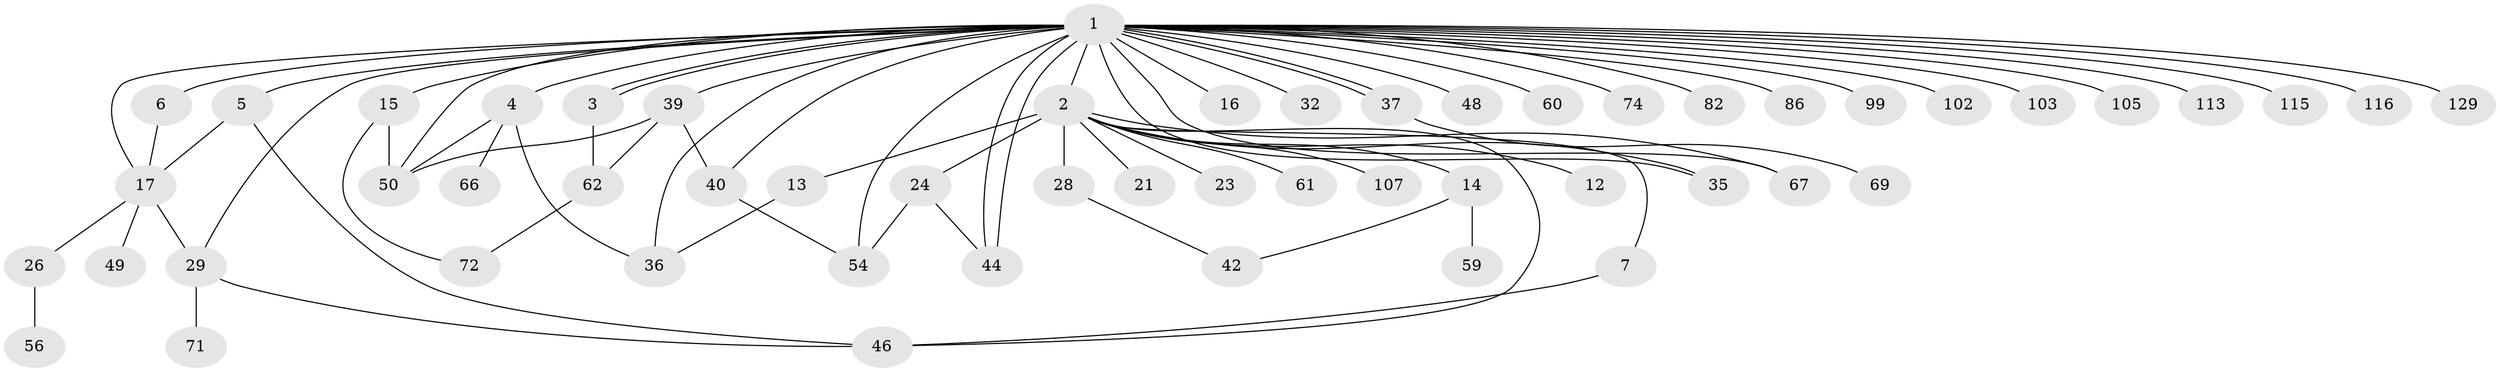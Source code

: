 // original degree distribution, {47: 0.007407407407407408, 16: 0.007407407407407408, 3: 0.13333333333333333, 4: 0.06666666666666667, 2: 0.24444444444444444, 1: 0.4962962962962963, 7: 0.014814814814814815, 6: 0.007407407407407408, 5: 0.014814814814814815, 10: 0.007407407407407408}
// Generated by graph-tools (version 1.1) at 2025/18/03/04/25 18:18:05]
// undirected, 54 vertices, 76 edges
graph export_dot {
graph [start="1"]
  node [color=gray90,style=filled];
  1 [super="+58+11+38+8+68+20+10+9+25+65+95+94+124"];
  2 [super="+31"];
  3;
  4;
  5 [super="+87"];
  6 [super="+93"];
  7;
  12;
  13 [super="+97+63"];
  14 [super="+22"];
  15 [super="+18"];
  16;
  17 [super="+43+80+47+41+73"];
  21 [super="+53"];
  23;
  24 [super="+123"];
  26 [super="+81+30"];
  28 [super="+33"];
  29 [super="+64"];
  32;
  35 [super="+83+135"];
  36 [super="+92"];
  37;
  39 [super="+119+100+101+98+78"];
  40 [super="+120+51"];
  42;
  44;
  46 [super="+109+84+70"];
  48;
  49;
  50 [super="+77"];
  54 [super="+112"];
  56 [super="+128"];
  59;
  60 [super="+104"];
  61;
  62 [super="+127"];
  66;
  67 [super="+90"];
  69;
  71;
  72;
  74;
  82;
  86;
  99;
  102;
  103;
  105 [super="+132"];
  107 [super="+118"];
  113;
  115;
  116;
  129;
  1 -- 2 [weight=2];
  1 -- 3;
  1 -- 3;
  1 -- 4;
  1 -- 5 [weight=2];
  1 -- 6;
  1 -- 15;
  1 -- 16;
  1 -- 17;
  1 -- 29;
  1 -- 32;
  1 -- 36;
  1 -- 37;
  1 -- 37;
  1 -- 39 [weight=2];
  1 -- 40;
  1 -- 44;
  1 -- 44;
  1 -- 48;
  1 -- 60;
  1 -- 82;
  1 -- 86;
  1 -- 99;
  1 -- 102;
  1 -- 103;
  1 -- 105;
  1 -- 113;
  1 -- 115;
  1 -- 116;
  1 -- 129;
  1 -- 50;
  1 -- 54 [weight=2];
  1 -- 35 [weight=2];
  1 -- 74;
  1 -- 67;
  2 -- 7;
  2 -- 12;
  2 -- 13;
  2 -- 14;
  2 -- 21;
  2 -- 23;
  2 -- 24;
  2 -- 28;
  2 -- 46;
  2 -- 61;
  2 -- 107;
  2 -- 35;
  2 -- 67;
  3 -- 62;
  4 -- 36;
  4 -- 50;
  4 -- 66;
  5 -- 46;
  5 -- 17;
  6 -- 17;
  7 -- 46;
  13 -- 36;
  14 -- 42;
  14 -- 59;
  15 -- 72;
  15 -- 50;
  17 -- 26;
  17 -- 29;
  17 -- 49;
  24 -- 44;
  24 -- 54;
  26 -- 56;
  28 -- 42;
  29 -- 71;
  29 -- 46;
  37 -- 69;
  39 -- 62;
  39 -- 50;
  39 -- 40;
  40 -- 54;
  62 -- 72;
}
